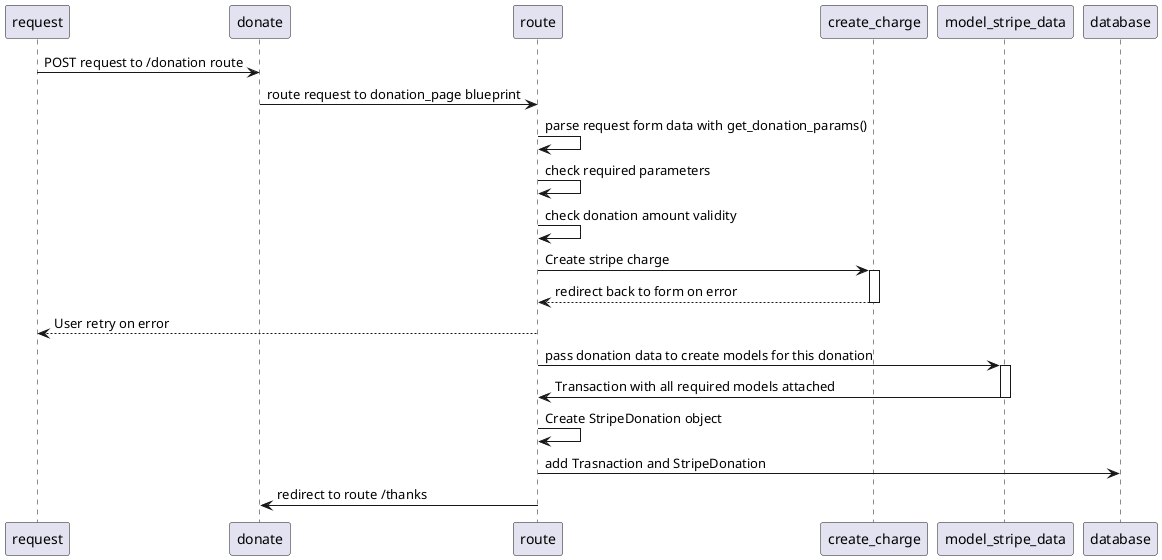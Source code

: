 @startuml

request -> donate: POST request to /donation route
donate -> route: route request to donation_page blueprint
route -> route: parse request form data with get_donation_params()
route -> route: check required parameters
route -> route: check donation amount validity
route -> create_charge: Create stripe charge
activate create_charge
route <-- create_charge: redirect back to form on error
deactivate create_charge
request <-- route: User retry on error
route -> model_stripe_data: pass donation data to create models for this donation
activate model_stripe_data
route <- model_stripe_data: Transaction with all required models attached
deactivate model_stripe_data
route -> route: Create StripeDonation object
route -> database: add Trasnaction and StripeDonation
route -> donate: redirect to route /thanks
@enduml

